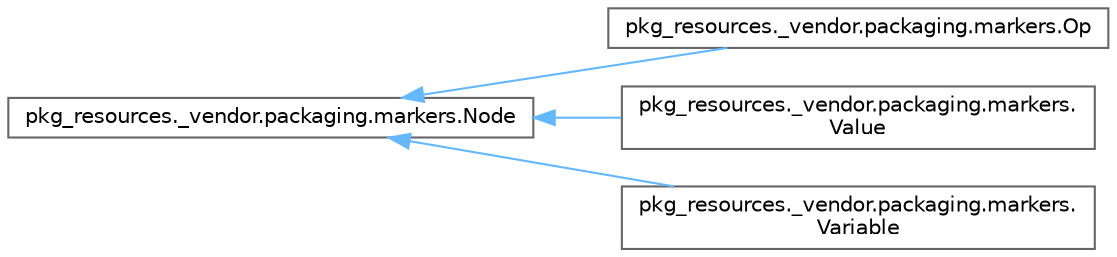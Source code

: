 digraph "Graphical Class Hierarchy"
{
 // LATEX_PDF_SIZE
  bgcolor="transparent";
  edge [fontname=Helvetica,fontsize=10,labelfontname=Helvetica,labelfontsize=10];
  node [fontname=Helvetica,fontsize=10,shape=box,height=0.2,width=0.4];
  rankdir="LR";
  Node0 [id="Node000000",label="pkg_resources._vendor.packaging.markers.Node",height=0.2,width=0.4,color="grey40", fillcolor="white", style="filled",URL="$classpkg__resources_1_1__vendor_1_1packaging_1_1markers_1_1_node.html",tooltip=" "];
  Node0 -> Node1 [id="edge4061_Node000000_Node000001",dir="back",color="steelblue1",style="solid",tooltip=" "];
  Node1 [id="Node000001",label="pkg_resources._vendor.packaging.markers.Op",height=0.2,width=0.4,color="grey40", fillcolor="white", style="filled",URL="$classpkg__resources_1_1__vendor_1_1packaging_1_1markers_1_1_op.html",tooltip=" "];
  Node0 -> Node2 [id="edge4062_Node000000_Node000002",dir="back",color="steelblue1",style="solid",tooltip=" "];
  Node2 [id="Node000002",label="pkg_resources._vendor.packaging.markers.\lValue",height=0.2,width=0.4,color="grey40", fillcolor="white", style="filled",URL="$classpkg__resources_1_1__vendor_1_1packaging_1_1markers_1_1_value.html",tooltip=" "];
  Node0 -> Node3 [id="edge4063_Node000000_Node000003",dir="back",color="steelblue1",style="solid",tooltip=" "];
  Node3 [id="Node000003",label="pkg_resources._vendor.packaging.markers.\lVariable",height=0.2,width=0.4,color="grey40", fillcolor="white", style="filled",URL="$classpkg__resources_1_1__vendor_1_1packaging_1_1markers_1_1_variable.html",tooltip=" "];
}
